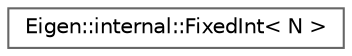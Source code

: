 digraph "Graphical Class Hierarchy"
{
 // LATEX_PDF_SIZE
  bgcolor="transparent";
  edge [fontname=Helvetica,fontsize=10,labelfontname=Helvetica,labelfontsize=10];
  node [fontname=Helvetica,fontsize=10,shape=box,height=0.2,width=0.4];
  rankdir="LR";
  Node0 [id="Node000000",label="Eigen::internal::FixedInt\< N \>",height=0.2,width=0.4,color="grey40", fillcolor="white", style="filled",URL="$classEigen_1_1internal_1_1FixedInt.html",tooltip=" "];
}
